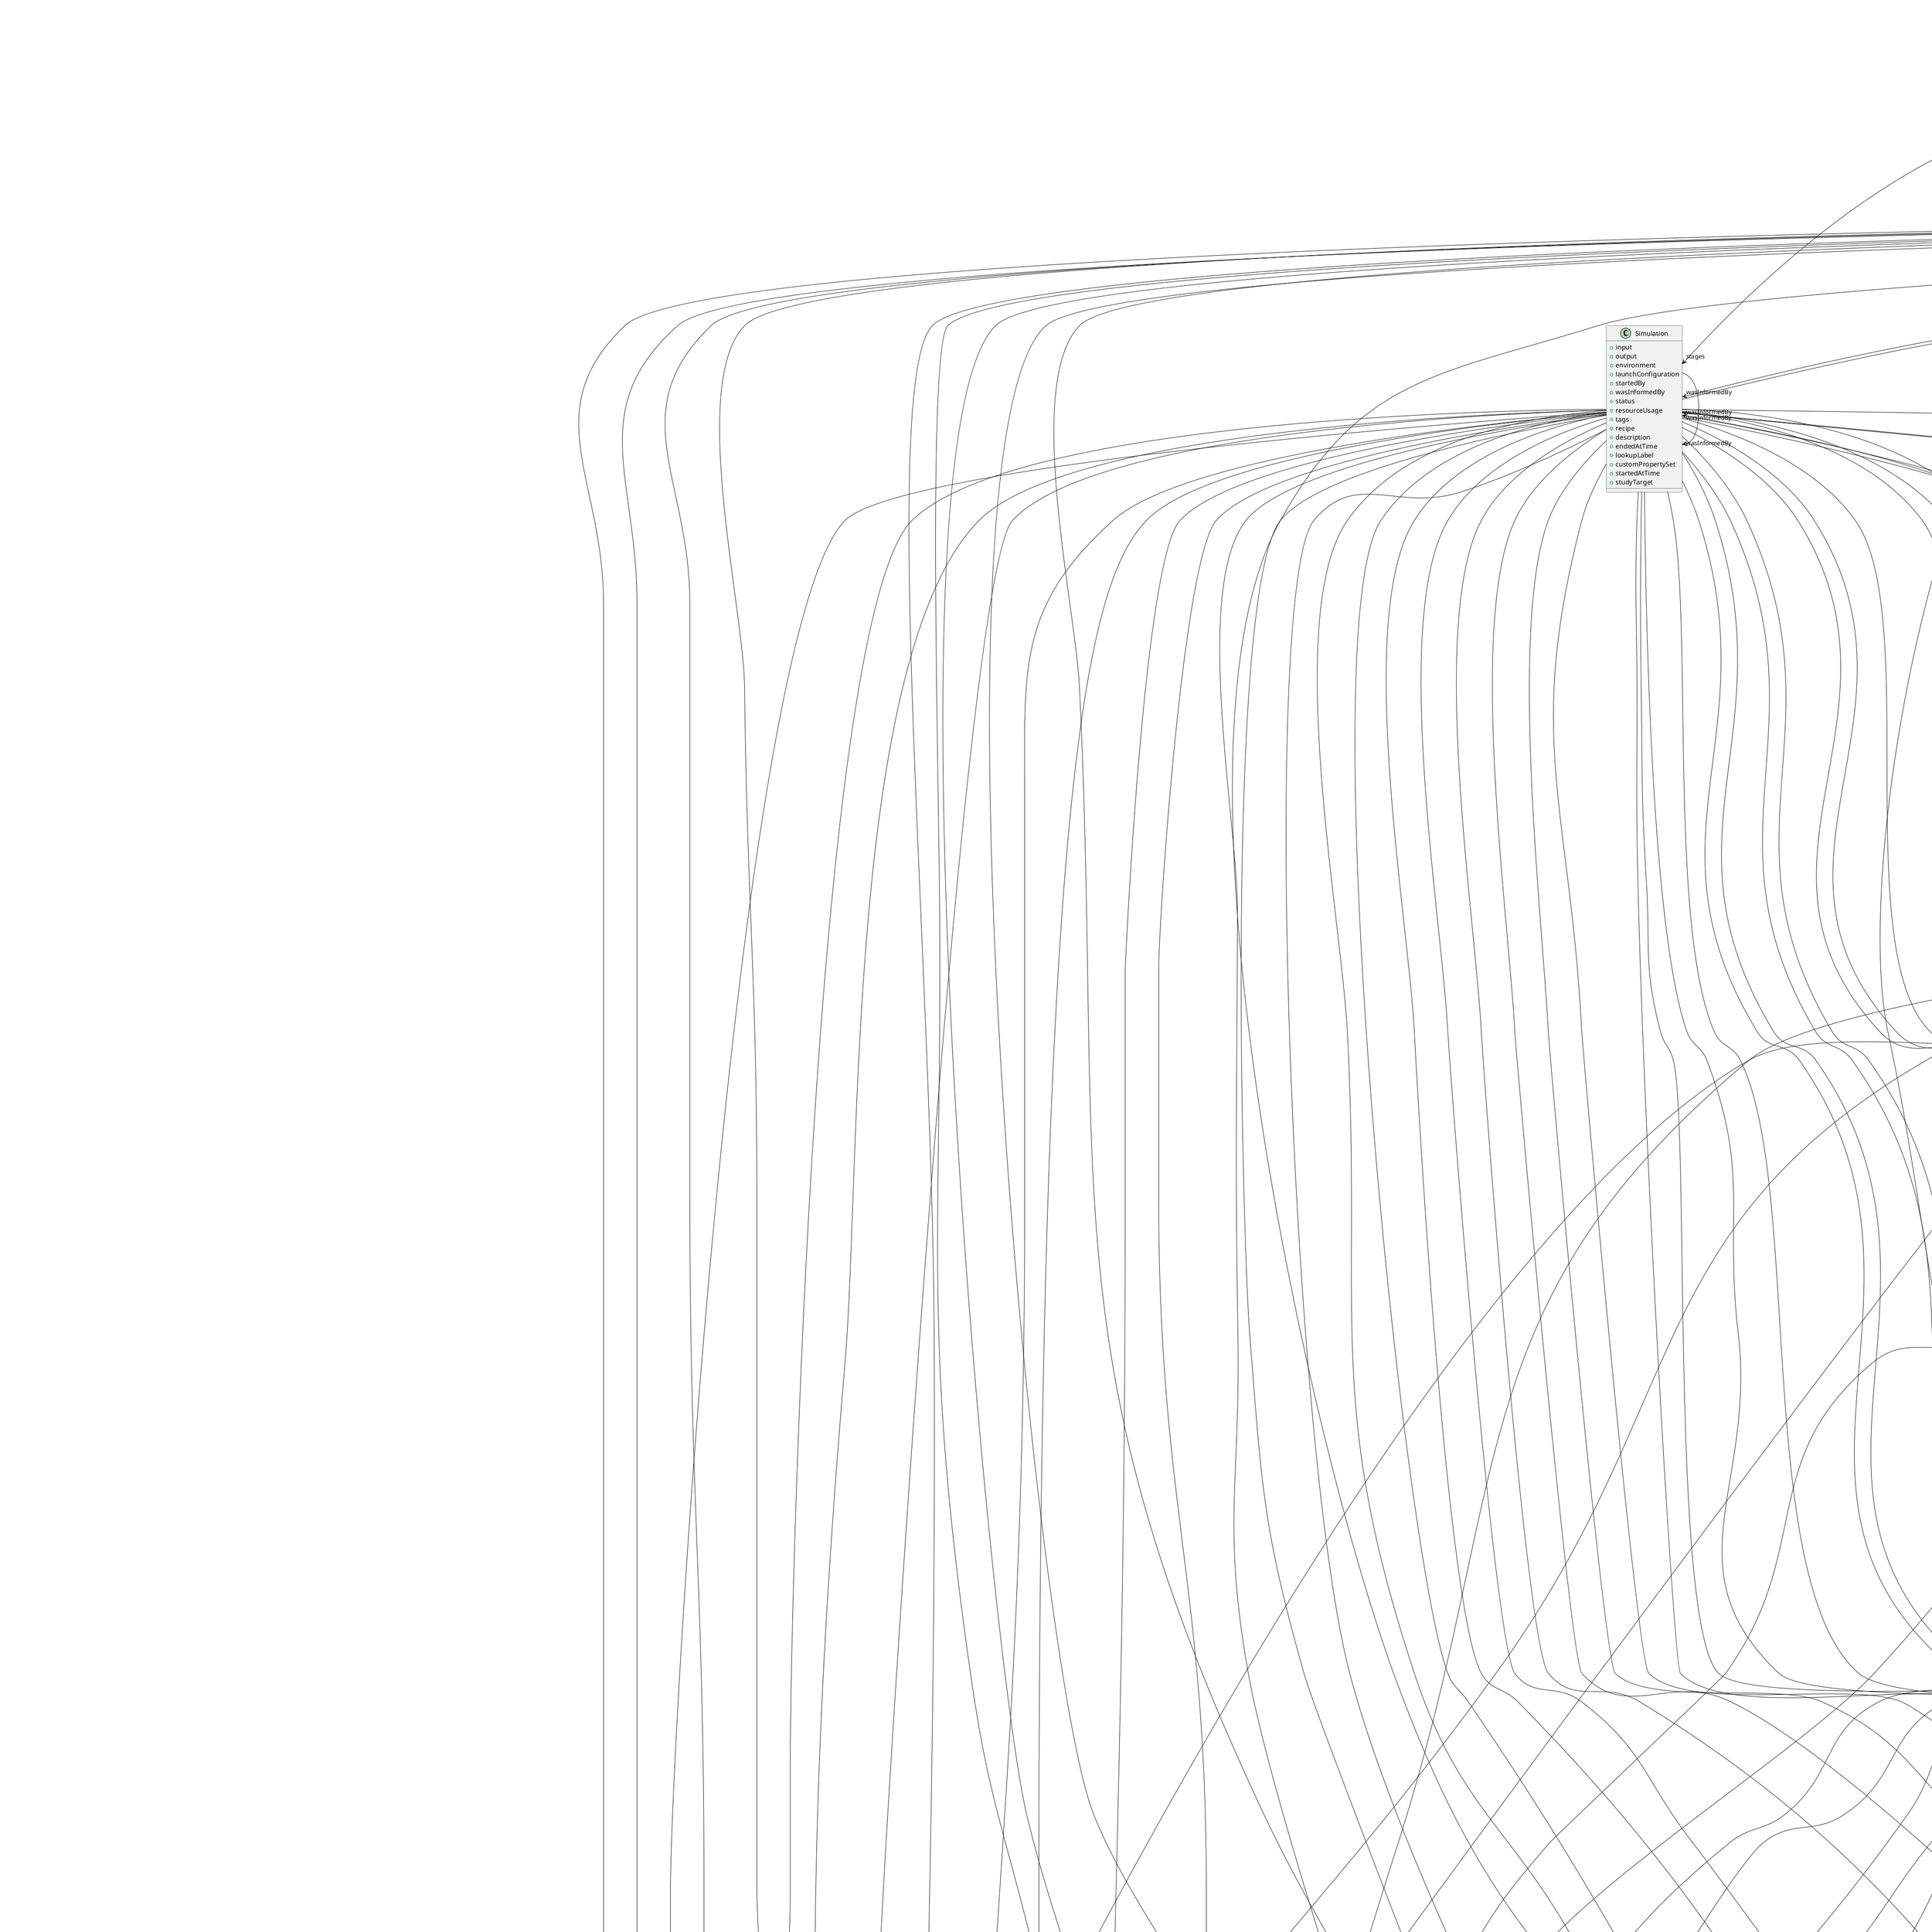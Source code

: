 @startuml

class Funding {
+acknowledgement
+awardNumber
+awardTitle
+funder

}
Funding -d-> "funder" Person
Funding -d-> "funder" Organization


class HANDLE {
+identifier

}


class Comment {
+commenter
+content
+subject
+timestamp

}
Comment -d-> "commenter" Person
Comment -d-> "subject" BrainAtlas
Comment -d-> "subject" BrainAtlasVersion
Comment -d-> "subject" MetaDataModel
Comment -d-> "subject" Model
Comment -d-> "subject" Dataset
Comment -d-> "subject" ModelVersion
Comment -d-> "subject" MetaDataModelVersion
Comment -d-> "subject" Software
Comment -d-> "subject" DatasetVersion
Comment -d-> "subject" SoftwareVersion
Comment -d-> "subject" WorkflowRecipe
Comment -d-> "subject" WorkflowRecipeVersion


class QuantitativeValueRange {
+maxValue
+maxValueUnit
+minValue
+minValueUnit

}
QuantitativeValueRange -d-> "maxValueUnit" UnitOfMeasurement
QuantitativeValueRange -d-> "minValueUnit" UnitOfMeasurement


class QuantitativeValueArray {
+values
+uncertainties
+typeOfUncertainty
+unit

}
QuantitativeValueArray -d-> "typeOfUncertainty" TypeOfUncertainty
QuantitativeValueArray -d-> "unit" UnitOfMeasurement


class StockNumber {
+identifier
+vendor

}
StockNumber -d-> "vendor" Organization


class RORID {
+identifier

}


class SWHID {
+identifier

}


class RRID {
+identifier

}


class ORCID {
+identifier

}


class DOI {
+identifier

}


class ISBN {
+identifier

}


class GRIDID {
+identifier

}


class QuantitativeValue {
+value
+uncertainty
+typeOfUncertainty
+unit

}
QuantitativeValue -d-> "typeOfUncertainty" TypeOfUncertainty
QuantitativeValue -d-> "unit" UnitOfMeasurement


class URL {
+URL

}


class License {
+fullName
+legalCode
+shortName
+webpage

}


class FileArchive {
+format
+IRI
+sourceData

}
FileArchive -d-> "format" ContentType
FileArchive -d-> "sourceData" File


class Copyright {
+holder
+year

}
Copyright -d-> "holder" Person
Copyright -d-> "holder" Organization


class ContentTypePattern {
+contentType
+lookupLabel
+regex

}
ContentTypePattern -d-> "contentType" ContentType


class FileBundle {
+contentDescription
+descendedFrom
+format
+groupingType
+hash
+isPartOf
+name
+storageSize

}
FileBundle -d-> "descendedFrom" FileBundle
FileBundle -d-> "descendedFrom" File
FileBundle -d-> "descendedFrom" TissueSample
FileBundle -d-> "descendedFrom" BehavioralProtocol
FileBundle -d-> "descendedFrom" TissueSampleCollectionState
FileBundle -d-> "descendedFrom" SubjectState
FileBundle -d-> "descendedFrom" TissueSampleCollection
FileBundle -d-> "descendedFrom" SubjectGroupState
FileBundle -d-> "descendedFrom" Subject
FileBundle -d-> "descendedFrom" TissueSampleState
FileBundle -d-> "descendedFrom" SubjectGroup
FileBundle -d-> "descendedFrom" LocalFile
FileBundle -d-> "descendedFrom" Technique
FileBundle -d-> "format" ContentType
FileBundle -d-> "groupingType" FileBundleGrouping
FileBundle -d-> "hash" Hash
FileBundle -d-> "isPartOf" FileBundle
FileBundle -d-> "isPartOf" FileRepository
FileBundle -d-> "storageSize" QuantitativeValue


class ContentType {
+displayLabel
+fileExtension
+dataType
+description
+relatedMediaType
+name
+specification
+synonym

}
ContentType -d-> "dataType" DataType


class File {
+contentDescription
+fileRepository
+dataType
+format
+hash
+IRI
+isPartOf
+name
+specialUsageRole
+storageSize

}
File -d-> "fileRepository" FileRepository
File -d-> "dataType" DataType
File -d-> "format" ContentType
File -d-> "hash" Hash
File -d-> "isPartOf" FileBundle
File -d-> "specialUsageRole" FileUsageRole
File -d-> "storageSize" QuantitativeValue


class FileRepository {
+contentTypePattern
+format
+hash
+hostedBy
+IRI
+name
+repositoryType
+storageSize
+structurePattern

}
FileRepository -d-> "contentTypePattern" ContentTypePattern
FileRepository -d-> "format" ContentType
FileRepository -d-> "hash" Hash
FileRepository -d-> "hostedBy" Organization
FileRepository -d-> "repositoryType" FileRepositoryType
FileRepository -d-> "storageSize" QuantitativeValue
FileRepository -d-> "structurePattern" FileRepositoryStructure


class FilePathPattern {
+groupingType
+regex

}
FilePathPattern -d-> "groupingType" FileBundleGrouping


class ServiceLink {
+dataLocation
+name
+openDataIn
+previewImage
+service

}
ServiceLink -d-> "dataLocation" File
ServiceLink -d-> "dataLocation" FileArchive
ServiceLink -d-> "dataLocation" FileBundle
ServiceLink -d-> "dataLocation" ParcellationEntityVersion
ServiceLink -d-> "openDataIn" URL
ServiceLink -d-> "previewImage" File
ServiceLink -d-> "service" Service


class FileRepositoryStructure {
+filePathPattern
+lookupLabel

}
FileRepositoryStructure -d-> "filePathPattern" FilePathPattern


class Hash {
+algorithm
+digest

}


class ExperimentalActivity {
+isPartOf
+preparationDesign
+protocol
+description
+endedAtTime
+input
+lookupLabel
+output
+customPropertySet
+startedAtTime
+studyTarget

}
ExperimentalActivity -d-> "isPartOf" DatasetVersion
ExperimentalActivity -d-> "preparationDesign" PreparationType
ExperimentalActivity -d-> "protocol" Protocol
ExperimentalActivity -d-> "input" FileBundle
ExperimentalActivity -d-> "input" File
ExperimentalActivity -d-> "output" FileBundle
ExperimentalActivity -d-> "output" File
ExperimentalActivity -d-> "customPropertySet" CustomPropertySet
ExperimentalActivity -d-> "studyTarget" ParcellationEntity
ExperimentalActivity -d-> "studyTarget" ParcellationEntityVersion
ExperimentalActivity -d-> "studyTarget" CustomAnatomicalEntity
ExperimentalActivity -d-> "studyTarget" Disease
ExperimentalActivity -d-> "studyTarget" BiologicalOrder
ExperimentalActivity -d-> "studyTarget" Handedness
ExperimentalActivity -d-> "studyTarget" SubcellularEntity
ExperimentalActivity -d-> "studyTarget" CellType
ExperimentalActivity -d-> "studyTarget" BiologicalSex
ExperimentalActivity -d-> "studyTarget" DiseaseModel
ExperimentalActivity -d-> "studyTarget" CellCultureType
ExperimentalActivity -d-> "studyTarget" MolecularEntity
ExperimentalActivity -d-> "studyTarget" UBERONParcellation
ExperimentalActivity -d-> "studyTarget" TermSuggestion
ExperimentalActivity -d-> "studyTarget" Species
ExperimentalActivity -d-> "studyTarget" GeneticStrainType
ExperimentalActivity -d-> "studyTarget" Organ
ExperimentalActivity -d-> "studyTarget" BreedingType


class TissueSample {
+isPartOf
+laterality
+origin
+studiedState
+anatomicalLocation
+type
+biologicalSex
+internalIdentifier
+lookupLabel
+species

}
TissueSample -d-> "isPartOf" TissueSampleCollection
TissueSample -d-> "laterality" Laterality
TissueSample -d-> "origin" CellType
TissueSample -d-> "origin" Organ
TissueSample -d-> "studiedState" TissueSampleState
TissueSample -d-> "anatomicalLocation" UBERONParcellation
TissueSample -d-> "anatomicalLocation" CustomAnatomicalEntity
TissueSample -d-> "anatomicalLocation" ParcellationEntity
TissueSample -d-> "anatomicalLocation" ParcellationEntityVersion
TissueSample -d-> "type" TissueSampleType
TissueSample -d-> "biologicalSex" BiologicalSex
TissueSample -d-> "species" Species
TissueSample -d-> "species" Strain


class BehavioralProtocol {
+describedIn
+description
+name
+internalIdentifier
+stimulation

}
BehavioralProtocol -d-> "describedIn" DOI
BehavioralProtocol -d-> "describedIn" File
BehavioralProtocol -d-> "describedIn" URL
BehavioralProtocol -d-> "stimulation" Stimulation


class Strain {
+backgroundStrain
+breedingType
+description
+diseaseModel
+geneticStrainType
+identifier
+laboratoryCode
+name
+ontologyIdentifier
+phenotype
+RRID
+species
+stockNumber
+synonym

}
Strain -d-> "backgroundStrain" Strain
Strain -d-> "breedingType" BreedingType
Strain -d-> "diseaseModel" Disease
Strain -d-> "diseaseModel" DiseaseModel
Strain -d-> "geneticStrainType" GeneticStrainType
Strain -d-> "RRID" RRID
Strain -d-> "species" Species
Strain -d-> "stockNumber" StockNumber


class ProtocolExecution {
+behavioralProtocol
+input
+isPartOf
+output
+preparationDesign
+protocol
+description
+endedAtTime
+lookupLabel
+customPropertySet
+startedAtTime
+studyTarget

}
ProtocolExecution -d-> "behavioralProtocol" BehavioralProtocol
ProtocolExecution -d-> "input" File
ProtocolExecution -d-> "input" FileBundle
ProtocolExecution -d-> "input" SubjectGroupState
ProtocolExecution -d-> "input" SubjectState
ProtocolExecution -d-> "input" TissueSampleCollectionState
ProtocolExecution -d-> "input" TissueSampleState
ProtocolExecution -d-> "isPartOf" DatasetVersion
ProtocolExecution -d-> "output" File
ProtocolExecution -d-> "output" FileBundle
ProtocolExecution -d-> "output" SubjectGroupState
ProtocolExecution -d-> "output" SubjectState
ProtocolExecution -d-> "output" TissueSampleCollectionState
ProtocolExecution -d-> "output" TissueSampleState
ProtocolExecution -d-> "preparationDesign" PreparationType
ProtocolExecution -d-> "protocol" Protocol
ProtocolExecution -d-> "customPropertySet" CustomPropertySet
ProtocolExecution -d-> "studyTarget" ParcellationEntity
ProtocolExecution -d-> "studyTarget" ParcellationEntityVersion
ProtocolExecution -d-> "studyTarget" CustomAnatomicalEntity
ProtocolExecution -d-> "studyTarget" Disease
ProtocolExecution -d-> "studyTarget" BiologicalOrder
ProtocolExecution -d-> "studyTarget" Handedness
ProtocolExecution -d-> "studyTarget" SubcellularEntity
ProtocolExecution -d-> "studyTarget" CellType
ProtocolExecution -d-> "studyTarget" BiologicalSex
ProtocolExecution -d-> "studyTarget" DiseaseModel
ProtocolExecution -d-> "studyTarget" CellCultureType
ProtocolExecution -d-> "studyTarget" MolecularEntity
ProtocolExecution -d-> "studyTarget" UBERONParcellation
ProtocolExecution -d-> "studyTarget" TermSuggestion
ProtocolExecution -d-> "studyTarget" Species
ProtocolExecution -d-> "studyTarget" GeneticStrainType
ProtocolExecution -d-> "studyTarget" Organ
ProtocolExecution -d-> "studyTarget" BreedingType


class TissueSampleCollectionState {
+descendedFrom
+attribute
+additionalRemarks
+age
+lookupLabel
+pathology
+relativeTimeIndication
+weight

}
TissueSampleCollectionState -d-> "descendedFrom" SubjectGroupState
TissueSampleCollectionState -d-> "descendedFrom" SubjectState
TissueSampleCollectionState -d-> "descendedFrom" TissueSampleCollectionState
TissueSampleCollectionState -d-> "descendedFrom" TissueSampleState
TissueSampleCollectionState -d-> "attribute" TissueSampleAttribute
TissueSampleCollectionState -d-> "age" QuantitativeValue
TissueSampleCollectionState -d-> "age" QuantitativeValueRange
TissueSampleCollectionState -d-> "pathology" Disease
TissueSampleCollectionState -d-> "pathology" DiseaseModel
TissueSampleCollectionState -d-> "relativeTimeIndication" QuantitativeValue
TissueSampleCollectionState -d-> "relativeTimeIndication" QuantitativeValueRange
TissueSampleCollectionState -d-> "weight" QuantitativeValue
TissueSampleCollectionState -d-> "weight" QuantitativeValueRange


class SubjectState {
+ageCategory
+descendedFrom
+handedness
+attribute
+additionalRemarks
+age
+lookupLabel
+pathology
+relativeTimeIndication
+weight

}
SubjectState -d-> "ageCategory" AgeCategory
SubjectState -d-> "descendedFrom" SubjectState
SubjectState -d-> "handedness" Handedness
SubjectState -d-> "attribute" SubjectAttribute
SubjectState -d-> "age" QuantitativeValue
SubjectState -d-> "age" QuantitativeValueRange
SubjectState -d-> "pathology" Disease
SubjectState -d-> "pathology" DiseaseModel
SubjectState -d-> "relativeTimeIndication" QuantitativeValue
SubjectState -d-> "relativeTimeIndication" QuantitativeValueRange
SubjectState -d-> "weight" QuantitativeValue
SubjectState -d-> "weight" QuantitativeValueRange


class Protocol {
+description
+name
+stimulation
+technique

}
Protocol -d-> "stimulation" Stimulation
Protocol -d-> "technique" Technique


class TissueSampleCollection {
+anatomicalLocation
+laterality
+origin
+studiedState
+type
+additionalRemarks
+biologicalSex
+internalIdentifier
+lookupLabel
+quantity
+species

}
TissueSampleCollection -d-> "anatomicalLocation" UBERONParcellation
TissueSampleCollection -d-> "anatomicalLocation" CustomAnatomicalEntity
TissueSampleCollection -d-> "anatomicalLocation" ParcellationEntity
TissueSampleCollection -d-> "anatomicalLocation" ParcellationEntityVersion
TissueSampleCollection -d-> "laterality" Laterality
TissueSampleCollection -d-> "origin" CellType
TissueSampleCollection -d-> "origin" Organ
TissueSampleCollection -d-> "studiedState" TissueSampleCollectionState
TissueSampleCollection -d-> "type" TissueSampleType
TissueSampleCollection -d-> "biologicalSex" BiologicalSex
TissueSampleCollection -d-> "species" Species
TissueSampleCollection -d-> "species" Strain


class PropertyValueList {
+lookupLabel
+propertyValuePair

}
PropertyValueList -d-> "propertyValuePair" NumericalProperty
PropertyValueList -d-> "propertyValuePair" StringProperty


class SubjectGroupState {
+ageCategory
+descendedFrom
+handedness
+attribute
+additionalRemarks
+age
+lookupLabel
+pathology
+relativeTimeIndication
+weight

}
SubjectGroupState -d-> "ageCategory" AgeCategory
SubjectGroupState -d-> "descendedFrom" SubjectGroupState
SubjectGroupState -d-> "handedness" Handedness
SubjectGroupState -d-> "attribute" SubjectAttribute
SubjectGroupState -d-> "age" QuantitativeValue
SubjectGroupState -d-> "age" QuantitativeValueRange
SubjectGroupState -d-> "pathology" Disease
SubjectGroupState -d-> "pathology" DiseaseModel
SubjectGroupState -d-> "relativeTimeIndication" QuantitativeValue
SubjectGroupState -d-> "relativeTimeIndication" QuantitativeValueRange
SubjectGroupState -d-> "weight" QuantitativeValue
SubjectGroupState -d-> "weight" QuantitativeValueRange


class Subject {
+isPartOf
+studiedState
+biologicalSex
+internalIdentifier
+lookupLabel
+species

}
Subject -d-> "isPartOf" SubjectGroup
Subject -d-> "studiedState" SubjectState
Subject -d-> "biologicalSex" BiologicalSex
Subject -d-> "species" Species
Subject -d-> "species" Strain


class Stimulation {
+description
+lookupLabel
+stimulationApproach
+stimulusType
+parameterSet
+dataLocation

}
Stimulation -d-> "stimulationApproach" StimulationApproach
Stimulation -d-> "stimulusType" StimulusType
Stimulation -d-> "parameterSet" ParameterSet
Stimulation -d-> "dataLocation" File
Stimulation -d-> "dataLocation" FileBundle


class TissueSampleState {
+descendedFrom
+attribute
+additionalRemarks
+age
+lookupLabel
+pathology
+relativeTimeIndication
+weight

}
TissueSampleState -d-> "descendedFrom" SubjectGroupState
TissueSampleState -d-> "descendedFrom" SubjectState
TissueSampleState -d-> "descendedFrom" TissueSampleCollectionState
TissueSampleState -d-> "descendedFrom" TissueSampleState
TissueSampleState -d-> "attribute" TissueSampleAttribute
TissueSampleState -d-> "age" QuantitativeValue
TissueSampleState -d-> "age" QuantitativeValueRange
TissueSampleState -d-> "pathology" Disease
TissueSampleState -d-> "pathology" DiseaseModel
TissueSampleState -d-> "relativeTimeIndication" QuantitativeValue
TissueSampleState -d-> "relativeTimeIndication" QuantitativeValueRange
TissueSampleState -d-> "weight" QuantitativeValue
TissueSampleState -d-> "weight" QuantitativeValueRange


class StringProperty {
+name
+value

}


class NumericalProperty {
+name
+value

}
NumericalProperty -d-> "value" QuantitativeValue
NumericalProperty -d-> "value" QuantitativeValueRange


class CustomPropertySet {
+context
+relevantFor
+definedIn

}
CustomPropertySet -d-> "relevantFor" Technique
CustomPropertySet -d-> "definedIn" File
CustomPropertySet -d-> "definedIn" Configuration
CustomPropertySet -d-> "definedIn" PropertyValueList


class Configuration {
+lookupLabel
+configuration
+definitionFormat

}
Configuration -d-> "definitionFormat" ContentType


class SubjectGroup {
+studiedState
+additionalRemarks
+biologicalSex
+internalIdentifier
+lookupLabel
+quantity
+species

}
SubjectGroup -d-> "studiedState" SubjectGroupState
SubjectGroup -d-> "biologicalSex" BiologicalSex
SubjectGroup -d-> "species" Species
SubjectGroup -d-> "species" Strain


class MetaDataModel {
+developer
+digitalIdentifier
+hasVersion
+custodian
+description
+fullName
+homepage
+howToCite
+shortName

}
MetaDataModel -d-> "developer" Person
MetaDataModel -d-> "developer" Organization
MetaDataModel -d-> "digitalIdentifier" DOI
MetaDataModel -d-> "digitalIdentifier" SWHID
MetaDataModel -d-> "hasVersion" MetaDataModelVersion
MetaDataModel -d-> "custodian" Person
MetaDataModel -d-> "custodian" Organization
MetaDataModel -d-> "homepage" URL


class Model {
+abstractionLevel
+developer
+digitalIdentifier
+hasVersion
+scope
+studyTarget
+custodian
+description
+fullName
+homepage
+howToCite
+shortName

}
Model -d-> "abstractionLevel" ModelAbstractionLevel
Model -d-> "developer" Person
Model -d-> "developer" Organization
Model -d-> "digitalIdentifier" DOI
Model -d-> "digitalIdentifier" SWHID
Model -d-> "hasVersion" ModelVersion
Model -d-> "scope" ModelScope
Model -d-> "studyTarget" ParcellationEntity
Model -d-> "studyTarget" ParcellationEntityVersion
Model -d-> "studyTarget" CustomAnatomicalEntity
Model -d-> "studyTarget" Disease
Model -d-> "studyTarget" BiologicalOrder
Model -d-> "studyTarget" Handedness
Model -d-> "studyTarget" SubcellularEntity
Model -d-> "studyTarget" CellType
Model -d-> "studyTarget" BiologicalSex
Model -d-> "studyTarget" DiseaseModel
Model -d-> "studyTarget" CellCultureType
Model -d-> "studyTarget" MolecularEntity
Model -d-> "studyTarget" UBERONParcellation
Model -d-> "studyTarget" TermSuggestion
Model -d-> "studyTarget" Species
Model -d-> "studyTarget" GeneticStrainType
Model -d-> "studyTarget" Organ
Model -d-> "studyTarget" BreedingType
Model -d-> "custodian" Person
Model -d-> "custodian" Organization
Model -d-> "homepage" URL


class Dataset {
+author
+digitalIdentifier
+hasVersion
+custodian
+description
+fullName
+homepage
+howToCite
+shortName

}
Dataset -d-> "author" Person
Dataset -d-> "author" Organization
Dataset -d-> "digitalIdentifier" DOI
Dataset -d-> "hasVersion" DatasetVersion
Dataset -d-> "custodian" Person
Dataset -d-> "custodian" Organization
Dataset -d-> "homepage" URL


class ModelVersion {
+developer
+digitalIdentifier
+format
+inputData
+isAlternativeVersionOf
+isNewVersionOf
+license
+outputData
+accessibility
+copyright
+custodian
+description
+fullDocumentation
+fullName
+funding
+homepage
+howToCite
+keyword
+otherContribution
+relatedPublication
+releaseDate
+repository
+shortName
+supportChannel
+versionIdentifier
+versionInnovation

}
ModelVersion -d-> "developer" Person
ModelVersion -d-> "developer" Organization
ModelVersion -d-> "digitalIdentifier" DOI
ModelVersion -d-> "digitalIdentifier" SWHID
ModelVersion -d-> "format" ContentType
ModelVersion -d-> "inputData" DOI
ModelVersion -d-> "inputData" File
ModelVersion -d-> "inputData" FileBundle
ModelVersion -d-> "inputData" URL
ModelVersion -d-> "isAlternativeVersionOf" ModelVersion
ModelVersion -d-> "isNewVersionOf" ModelVersion
ModelVersion -d-> "license" License
ModelVersion -d-> "outputData" DOI
ModelVersion -d-> "outputData" File
ModelVersion -d-> "outputData" FileBundle
ModelVersion -d-> "outputData" URL
ModelVersion -d-> "accessibility" ProductAccessibility
ModelVersion -d-> "copyright" Copyright
ModelVersion -d-> "custodian" Person
ModelVersion -d-> "custodian" Organization
ModelVersion -d-> "fullDocumentation" DOI
ModelVersion -d-> "fullDocumentation" File
ModelVersion -d-> "fullDocumentation" URL
ModelVersion -d-> "funding" Funding
ModelVersion -d-> "homepage" URL
ModelVersion -d-> "keyword" Disease
ModelVersion -d-> "keyword" AnatomicalPlane
ModelVersion -d-> "keyword" AgeCategory
ModelVersion -d-> "keyword" ProgrammingLanguage
ModelVersion -d-> "keyword" AnatomicalAxesOrientation
ModelVersion -d-> "keyword" EthicsAssessment
ModelVersion -d-> "keyword" FileRepositoryType
ModelVersion -d-> "keyword" BiologicalOrder
ModelVersion -d-> "keyword" TypeOfUncertainty
ModelVersion -d-> "keyword" SemanticDataType
ModelVersion -d-> "keyword" Handedness
ModelVersion -d-> "keyword" Technique
ModelVersion -d-> "keyword" SubcellularEntity
ModelVersion -d-> "keyword" CellType
ModelVersion -d-> "keyword" MetaDataModelType
ModelVersion -d-> "keyword" CriteriaQualityType
ModelVersion -d-> "keyword" ModelScope
ModelVersion -d-> "keyword" BiologicalSex
ModelVersion -d-> "keyword" QualitativeOverlap
ModelVersion -d-> "keyword" Laterality
ModelVersion -d-> "keyword" DiseaseModel
ModelVersion -d-> "keyword" SoftwareFeature
ModelVersion -d-> "keyword" DeviceType
ModelVersion -d-> "keyword" SubjectAttribute
ModelVersion -d-> "keyword" CellCultureType
ModelVersion -d-> "keyword" MolecularEntity
ModelVersion -d-> "keyword" CranialWindowType
ModelVersion -d-> "keyword" ProductAccessibility
ModelVersion -d-> "keyword" PreparationType
ModelVersion -d-> "keyword" ActionStatusType
ModelVersion -d-> "keyword" AtlasType
ModelVersion -d-> "keyword" Service
ModelVersion -d-> "keyword" UBERONParcellation
ModelVersion -d-> "keyword" TermSuggestion
ModelVersion -d-> "keyword" OperatingDevice
ModelVersion -d-> "keyword" ContributionType
ModelVersion -d-> "keyword" FileBundleGrouping
ModelVersion -d-> "keyword" TissueSampleType
ModelVersion -d-> "keyword" StimulationApproach
ModelVersion -d-> "keyword" TissueSampleAttribute
ModelVersion -d-> "keyword" AnnotationType
ModelVersion -d-> "keyword" Species
ModelVersion -d-> "keyword" SoftwareApplicationCategory
ModelVersion -d-> "keyword" DataType
ModelVersion -d-> "keyword" ExperimentalApproach
ModelVersion -d-> "keyword" GeneticStrainType
ModelVersion -d-> "keyword" ModelAbstractionLevel
ModelVersion -d-> "keyword" Organ
ModelVersion -d-> "keyword" Terminology
ModelVersion -d-> "keyword" StimulusType
ModelVersion -d-> "keyword" BreedingType
ModelVersion -d-> "keyword" OperatingSystem
ModelVersion -d-> "keyword" UnitOfMeasurement
ModelVersion -d-> "keyword" MeasuredQuantity
ModelVersion -d-> "keyword" FileUsageRole
ModelVersion -d-> "keyword" PatchClampVariation
ModelVersion -d-> "keyword" Language
ModelVersion -d-> "otherContribution" Contribution
ModelVersion -d-> "relatedPublication" DOI
ModelVersion -d-> "relatedPublication" ISBN
ModelVersion -d-> "relatedPublication" HANDLE
ModelVersion -d-> "repository" FileRepository


class MetaDataModelVersion {
+developer
+digitalIdentifier
+isAlternativeVersionOf
+isNewVersionOf
+license
+serializationFormat
+specificationFormat
+type
+accessibility
+copyright
+custodian
+description
+fullDocumentation
+fullName
+funding
+homepage
+howToCite
+keyword
+otherContribution
+relatedPublication
+releaseDate
+repository
+shortName
+supportChannel
+versionIdentifier
+versionInnovation

}
MetaDataModelVersion -d-> "developer" Person
MetaDataModelVersion -d-> "developer" Organization
MetaDataModelVersion -d-> "digitalIdentifier" DOI
MetaDataModelVersion -d-> "digitalIdentifier" SWHID
MetaDataModelVersion -d-> "isAlternativeVersionOf" MetaDataModelVersion
MetaDataModelVersion -d-> "isNewVersionOf" MetaDataModelVersion
MetaDataModelVersion -d-> "license" License
MetaDataModelVersion -d-> "serializationFormat" ContentType
MetaDataModelVersion -d-> "specificationFormat" ContentType
MetaDataModelVersion -d-> "type" MetaDataModelType
MetaDataModelVersion -d-> "accessibility" ProductAccessibility
MetaDataModelVersion -d-> "copyright" Copyright
MetaDataModelVersion -d-> "custodian" Person
MetaDataModelVersion -d-> "custodian" Organization
MetaDataModelVersion -d-> "fullDocumentation" DOI
MetaDataModelVersion -d-> "fullDocumentation" File
MetaDataModelVersion -d-> "fullDocumentation" URL
MetaDataModelVersion -d-> "funding" Funding
MetaDataModelVersion -d-> "homepage" URL
MetaDataModelVersion -d-> "keyword" Disease
MetaDataModelVersion -d-> "keyword" AnatomicalPlane
MetaDataModelVersion -d-> "keyword" AgeCategory
MetaDataModelVersion -d-> "keyword" ProgrammingLanguage
MetaDataModelVersion -d-> "keyword" AnatomicalAxesOrientation
MetaDataModelVersion -d-> "keyword" EthicsAssessment
MetaDataModelVersion -d-> "keyword" FileRepositoryType
MetaDataModelVersion -d-> "keyword" BiologicalOrder
MetaDataModelVersion -d-> "keyword" TypeOfUncertainty
MetaDataModelVersion -d-> "keyword" SemanticDataType
MetaDataModelVersion -d-> "keyword" Handedness
MetaDataModelVersion -d-> "keyword" Technique
MetaDataModelVersion -d-> "keyword" SubcellularEntity
MetaDataModelVersion -d-> "keyword" CellType
MetaDataModelVersion -d-> "keyword" MetaDataModelType
MetaDataModelVersion -d-> "keyword" CriteriaQualityType
MetaDataModelVersion -d-> "keyword" ModelScope
MetaDataModelVersion -d-> "keyword" BiologicalSex
MetaDataModelVersion -d-> "keyword" QualitativeOverlap
MetaDataModelVersion -d-> "keyword" Laterality
MetaDataModelVersion -d-> "keyword" DiseaseModel
MetaDataModelVersion -d-> "keyword" SoftwareFeature
MetaDataModelVersion -d-> "keyword" DeviceType
MetaDataModelVersion -d-> "keyword" SubjectAttribute
MetaDataModelVersion -d-> "keyword" CellCultureType
MetaDataModelVersion -d-> "keyword" MolecularEntity
MetaDataModelVersion -d-> "keyword" CranialWindowType
MetaDataModelVersion -d-> "keyword" ProductAccessibility
MetaDataModelVersion -d-> "keyword" PreparationType
MetaDataModelVersion -d-> "keyword" ActionStatusType
MetaDataModelVersion -d-> "keyword" AtlasType
MetaDataModelVersion -d-> "keyword" Service
MetaDataModelVersion -d-> "keyword" UBERONParcellation
MetaDataModelVersion -d-> "keyword" TermSuggestion
MetaDataModelVersion -d-> "keyword" OperatingDevice
MetaDataModelVersion -d-> "keyword" ContributionType
MetaDataModelVersion -d-> "keyword" FileBundleGrouping
MetaDataModelVersion -d-> "keyword" TissueSampleType
MetaDataModelVersion -d-> "keyword" StimulationApproach
MetaDataModelVersion -d-> "keyword" TissueSampleAttribute
MetaDataModelVersion -d-> "keyword" AnnotationType
MetaDataModelVersion -d-> "keyword" Species
MetaDataModelVersion -d-> "keyword" SoftwareApplicationCategory
MetaDataModelVersion -d-> "keyword" DataType
MetaDataModelVersion -d-> "keyword" ExperimentalApproach
MetaDataModelVersion -d-> "keyword" GeneticStrainType
MetaDataModelVersion -d-> "keyword" ModelAbstractionLevel
MetaDataModelVersion -d-> "keyword" Organ
MetaDataModelVersion -d-> "keyword" Terminology
MetaDataModelVersion -d-> "keyword" StimulusType
MetaDataModelVersion -d-> "keyword" BreedingType
MetaDataModelVersion -d-> "keyword" OperatingSystem
MetaDataModelVersion -d-> "keyword" UnitOfMeasurement
MetaDataModelVersion -d-> "keyword" MeasuredQuantity
MetaDataModelVersion -d-> "keyword" FileUsageRole
MetaDataModelVersion -d-> "keyword" PatchClampVariation
MetaDataModelVersion -d-> "keyword" Language
MetaDataModelVersion -d-> "otherContribution" Contribution
MetaDataModelVersion -d-> "relatedPublication" DOI
MetaDataModelVersion -d-> "relatedPublication" ISBN
MetaDataModelVersion -d-> "relatedPublication" HANDLE
MetaDataModelVersion -d-> "repository" FileRepository


class Software {
+developer
+digitalIdentifier
+hasVersion
+custodian
+description
+fullName
+homepage
+howToCite
+shortName

}
Software -d-> "developer" Person
Software -d-> "developer" Organization
Software -d-> "digitalIdentifier" DOI
Software -d-> "digitalIdentifier" SWHID
Software -d-> "hasVersion" SoftwareVersion
Software -d-> "custodian" Person
Software -d-> "custodian" Organization
Software -d-> "homepage" URL


class DatasetVersion {
+author
+behavioralProtocol
+digitalIdentifier
+ethicsAssessment
+experimentalApproach
+inputData
+isAlternativeVersionOf
+isNewVersionOf
+license
+preparationDesign
+studiedSpecimen
+technique
+dataType
+studyTarget
+accessibility
+copyright
+custodian
+description
+fullDocumentation
+fullName
+funding
+homepage
+howToCite
+keyword
+otherContribution
+relatedPublication
+releaseDate
+repository
+shortName
+supportChannel
+versionIdentifier
+versionInnovation

}
DatasetVersion -d-> "author" Person
DatasetVersion -d-> "author" Organization
DatasetVersion -d-> "behavioralProtocol" BehavioralProtocol
DatasetVersion -d-> "digitalIdentifier" DOI
DatasetVersion -d-> "ethicsAssessment" EthicsAssessment
DatasetVersion -d-> "experimentalApproach" ExperimentalApproach
DatasetVersion -d-> "inputData" DOI
DatasetVersion -d-> "inputData" File
DatasetVersion -d-> "inputData" FileBundle
DatasetVersion -d-> "inputData" URL
DatasetVersion -d-> "isAlternativeVersionOf" DatasetVersion
DatasetVersion -d-> "isNewVersionOf" DatasetVersion
DatasetVersion -d-> "license" License
DatasetVersion -d-> "preparationDesign" PreparationType
DatasetVersion -d-> "studiedSpecimen" Subject
DatasetVersion -d-> "studiedSpecimen" SubjectGroup
DatasetVersion -d-> "studiedSpecimen" TissueSample
DatasetVersion -d-> "studiedSpecimen" TissueSampleCollection
DatasetVersion -d-> "technique" Technique
DatasetVersion -d-> "dataType" SemanticDataType
DatasetVersion -d-> "studyTarget" ParcellationEntity
DatasetVersion -d-> "studyTarget" ParcellationEntityVersion
DatasetVersion -d-> "studyTarget" CustomAnatomicalEntity
DatasetVersion -d-> "studyTarget" Disease
DatasetVersion -d-> "studyTarget" BiologicalOrder
DatasetVersion -d-> "studyTarget" Handedness
DatasetVersion -d-> "studyTarget" SubcellularEntity
DatasetVersion -d-> "studyTarget" CellType
DatasetVersion -d-> "studyTarget" BiologicalSex
DatasetVersion -d-> "studyTarget" DiseaseModel
DatasetVersion -d-> "studyTarget" CellCultureType
DatasetVersion -d-> "studyTarget" MolecularEntity
DatasetVersion -d-> "studyTarget" UBERONParcellation
DatasetVersion -d-> "studyTarget" TermSuggestion
DatasetVersion -d-> "studyTarget" Species
DatasetVersion -d-> "studyTarget" GeneticStrainType
DatasetVersion -d-> "studyTarget" Organ
DatasetVersion -d-> "studyTarget" BreedingType
DatasetVersion -d-> "accessibility" ProductAccessibility
DatasetVersion -d-> "copyright" Copyright
DatasetVersion -d-> "custodian" Person
DatasetVersion -d-> "custodian" Organization
DatasetVersion -d-> "fullDocumentation" DOI
DatasetVersion -d-> "fullDocumentation" File
DatasetVersion -d-> "fullDocumentation" URL
DatasetVersion -d-> "funding" Funding
DatasetVersion -d-> "homepage" URL
DatasetVersion -d-> "keyword" Disease
DatasetVersion -d-> "keyword" AnatomicalPlane
DatasetVersion -d-> "keyword" AgeCategory
DatasetVersion -d-> "keyword" ProgrammingLanguage
DatasetVersion -d-> "keyword" AnatomicalAxesOrientation
DatasetVersion -d-> "keyword" EthicsAssessment
DatasetVersion -d-> "keyword" FileRepositoryType
DatasetVersion -d-> "keyword" BiologicalOrder
DatasetVersion -d-> "keyword" TypeOfUncertainty
DatasetVersion -d-> "keyword" SemanticDataType
DatasetVersion -d-> "keyword" Handedness
DatasetVersion -d-> "keyword" Technique
DatasetVersion -d-> "keyword" SubcellularEntity
DatasetVersion -d-> "keyword" CellType
DatasetVersion -d-> "keyword" MetaDataModelType
DatasetVersion -d-> "keyword" CriteriaQualityType
DatasetVersion -d-> "keyword" ModelScope
DatasetVersion -d-> "keyword" BiologicalSex
DatasetVersion -d-> "keyword" QualitativeOverlap
DatasetVersion -d-> "keyword" Laterality
DatasetVersion -d-> "keyword" DiseaseModel
DatasetVersion -d-> "keyword" SoftwareFeature
DatasetVersion -d-> "keyword" DeviceType
DatasetVersion -d-> "keyword" SubjectAttribute
DatasetVersion -d-> "keyword" CellCultureType
DatasetVersion -d-> "keyword" MolecularEntity
DatasetVersion -d-> "keyword" CranialWindowType
DatasetVersion -d-> "keyword" ProductAccessibility
DatasetVersion -d-> "keyword" PreparationType
DatasetVersion -d-> "keyword" ActionStatusType
DatasetVersion -d-> "keyword" AtlasType
DatasetVersion -d-> "keyword" Service
DatasetVersion -d-> "keyword" UBERONParcellation
DatasetVersion -d-> "keyword" TermSuggestion
DatasetVersion -d-> "keyword" OperatingDevice
DatasetVersion -d-> "keyword" ContributionType
DatasetVersion -d-> "keyword" FileBundleGrouping
DatasetVersion -d-> "keyword" TissueSampleType
DatasetVersion -d-> "keyword" StimulationApproach
DatasetVersion -d-> "keyword" TissueSampleAttribute
DatasetVersion -d-> "keyword" AnnotationType
DatasetVersion -d-> "keyword" Species
DatasetVersion -d-> "keyword" SoftwareApplicationCategory
DatasetVersion -d-> "keyword" DataType
DatasetVersion -d-> "keyword" ExperimentalApproach
DatasetVersion -d-> "keyword" GeneticStrainType
DatasetVersion -d-> "keyword" ModelAbstractionLevel
DatasetVersion -d-> "keyword" Organ
DatasetVersion -d-> "keyword" Terminology
DatasetVersion -d-> "keyword" StimulusType
DatasetVersion -d-> "keyword" BreedingType
DatasetVersion -d-> "keyword" OperatingSystem
DatasetVersion -d-> "keyword" UnitOfMeasurement
DatasetVersion -d-> "keyword" MeasuredQuantity
DatasetVersion -d-> "keyword" FileUsageRole
DatasetVersion -d-> "keyword" PatchClampVariation
DatasetVersion -d-> "keyword" Language
DatasetVersion -d-> "otherContribution" Contribution
DatasetVersion -d-> "relatedPublication" DOI
DatasetVersion -d-> "relatedPublication" ISBN
DatasetVersion -d-> "relatedPublication" HANDLE
DatasetVersion -d-> "repository" FileRepository


class SoftwareVersion {
+applicationCategory
+developer
+device
+digitalIdentifier
+feature
+requirement
+inputFormat
+isAlternativeVersionOf
+isNewVersionOf
+language
+license
+operatingSystem
+outputFormat
+programmingLanguage
+accessibility
+copyright
+custodian
+description
+fullDocumentation
+fullName
+funding
+homepage
+howToCite
+keyword
+otherContribution
+relatedPublication
+releaseDate
+repository
+shortName
+supportChannel
+versionIdentifier
+versionInnovation

}
SoftwareVersion -d-> "applicationCategory" SoftwareApplicationCategory
SoftwareVersion -d-> "developer" Person
SoftwareVersion -d-> "developer" Organization
SoftwareVersion -d-> "device" OperatingDevice
SoftwareVersion -d-> "digitalIdentifier" DOI
SoftwareVersion -d-> "digitalIdentifier" SWHID
SoftwareVersion -d-> "feature" SoftwareFeature
SoftwareVersion -d-> "inputFormat" ContentType
SoftwareVersion -d-> "isAlternativeVersionOf" SoftwareVersion
SoftwareVersion -d-> "isNewVersionOf" SoftwareVersion
SoftwareVersion -d-> "language" Language
SoftwareVersion -d-> "license" License
SoftwareVersion -d-> "operatingSystem" OperatingSystem
SoftwareVersion -d-> "outputFormat" ContentType
SoftwareVersion -d-> "programmingLanguage" ProgrammingLanguage
SoftwareVersion -d-> "accessibility" ProductAccessibility
SoftwareVersion -d-> "copyright" Copyright
SoftwareVersion -d-> "custodian" Person
SoftwareVersion -d-> "custodian" Organization
SoftwareVersion -d-> "fullDocumentation" DOI
SoftwareVersion -d-> "fullDocumentation" File
SoftwareVersion -d-> "fullDocumentation" URL
SoftwareVersion -d-> "funding" Funding
SoftwareVersion -d-> "homepage" URL
SoftwareVersion -d-> "keyword" Disease
SoftwareVersion -d-> "keyword" AnatomicalPlane
SoftwareVersion -d-> "keyword" AgeCategory
SoftwareVersion -d-> "keyword" ProgrammingLanguage
SoftwareVersion -d-> "keyword" AnatomicalAxesOrientation
SoftwareVersion -d-> "keyword" EthicsAssessment
SoftwareVersion -d-> "keyword" FileRepositoryType
SoftwareVersion -d-> "keyword" BiologicalOrder
SoftwareVersion -d-> "keyword" TypeOfUncertainty
SoftwareVersion -d-> "keyword" SemanticDataType
SoftwareVersion -d-> "keyword" Handedness
SoftwareVersion -d-> "keyword" Technique
SoftwareVersion -d-> "keyword" SubcellularEntity
SoftwareVersion -d-> "keyword" CellType
SoftwareVersion -d-> "keyword" MetaDataModelType
SoftwareVersion -d-> "keyword" CriteriaQualityType
SoftwareVersion -d-> "keyword" ModelScope
SoftwareVersion -d-> "keyword" BiologicalSex
SoftwareVersion -d-> "keyword" QualitativeOverlap
SoftwareVersion -d-> "keyword" Laterality
SoftwareVersion -d-> "keyword" DiseaseModel
SoftwareVersion -d-> "keyword" SoftwareFeature
SoftwareVersion -d-> "keyword" DeviceType
SoftwareVersion -d-> "keyword" SubjectAttribute
SoftwareVersion -d-> "keyword" CellCultureType
SoftwareVersion -d-> "keyword" MolecularEntity
SoftwareVersion -d-> "keyword" CranialWindowType
SoftwareVersion -d-> "keyword" ProductAccessibility
SoftwareVersion -d-> "keyword" PreparationType
SoftwareVersion -d-> "keyword" ActionStatusType
SoftwareVersion -d-> "keyword" AtlasType
SoftwareVersion -d-> "keyword" Service
SoftwareVersion -d-> "keyword" UBERONParcellation
SoftwareVersion -d-> "keyword" TermSuggestion
SoftwareVersion -d-> "keyword" OperatingDevice
SoftwareVersion -d-> "keyword" ContributionType
SoftwareVersion -d-> "keyword" FileBundleGrouping
SoftwareVersion -d-> "keyword" TissueSampleType
SoftwareVersion -d-> "keyword" StimulationApproach
SoftwareVersion -d-> "keyword" TissueSampleAttribute
SoftwareVersion -d-> "keyword" AnnotationType
SoftwareVersion -d-> "keyword" Species
SoftwareVersion -d-> "keyword" SoftwareApplicationCategory
SoftwareVersion -d-> "keyword" DataType
SoftwareVersion -d-> "keyword" ExperimentalApproach
SoftwareVersion -d-> "keyword" GeneticStrainType
SoftwareVersion -d-> "keyword" ModelAbstractionLevel
SoftwareVersion -d-> "keyword" Organ
SoftwareVersion -d-> "keyword" Terminology
SoftwareVersion -d-> "keyword" StimulusType
SoftwareVersion -d-> "keyword" BreedingType
SoftwareVersion -d-> "keyword" OperatingSystem
SoftwareVersion -d-> "keyword" UnitOfMeasurement
SoftwareVersion -d-> "keyword" MeasuredQuantity
SoftwareVersion -d-> "keyword" FileUsageRole
SoftwareVersion -d-> "keyword" PatchClampVariation
SoftwareVersion -d-> "keyword" Language
SoftwareVersion -d-> "otherContribution" Contribution
SoftwareVersion -d-> "relatedPublication" DOI
SoftwareVersion -d-> "relatedPublication" ISBN
SoftwareVersion -d-> "relatedPublication" HANDLE
SoftwareVersion -d-> "repository" FileRepository


class Project {
+description
+fullName
+hasResearchProducts
+homepage
+coordinator
+shortName

}
Project -d-> "hasResearchProducts" BrainAtlas
Project -d-> "hasResearchProducts" BrainAtlasVersion
Project -d-> "hasResearchProducts" MetaDataModel
Project -d-> "hasResearchProducts" Model
Project -d-> "hasResearchProducts" Dataset
Project -d-> "hasResearchProducts" ModelVersion
Project -d-> "hasResearchProducts" MetaDataModelVersion
Project -d-> "hasResearchProducts" Software
Project -d-> "hasResearchProducts" DatasetVersion
Project -d-> "hasResearchProducts" SoftwareVersion
Project -d-> "hasResearchProducts" WorkflowRecipe
Project -d-> "hasResearchProducts" WorkflowRecipeVersion
Project -d-> "homepage" URL
Project -d-> "coordinator" Person
Project -d-> "coordinator" Organization


class Person {
+digitalIdentifier
+contactInformation
+familyName
+givenName
+affiliation

}
Person -d-> "digitalIdentifier" ORCID
Person -d-> "contactInformation" ContactInformation
Person -d-> "affiliation" Affiliation


class ContactInformation {
+email

}


class Organization {
+digitalIdentifier
+fullName
+hasParent
+homepage
+shortName

}
Organization -d-> "digitalIdentifier" GRIDID
Organization -d-> "digitalIdentifier" RORID
Organization -d-> "digitalIdentifier" RRID
Organization -d-> "hasParent" Organization
Organization -d-> "homepage" URL


class Contribution {
+contributionType
+contributor

}
Contribution -d-> "contributionType" ContributionType
Contribution -d-> "contributor" Person
Contribution -d-> "contributor" Organization


class Affiliation {
+startDate
+endDate
+organization

}
Affiliation -d-> "organization" Organization


class QualitativeRelationAssessment {
+criteria
+inRelationTo
+qualitativeOverlap

}
QualitativeRelationAssessment -d-> "criteria" ProtocolExecution
QualitativeRelationAssessment -d-> "inRelationTo" CustomAnatomicalEntity
QualitativeRelationAssessment -d-> "inRelationTo" ParcellationEntity
QualitativeRelationAssessment -d-> "inRelationTo" ParcellationEntityVersion
QualitativeRelationAssessment -d-> "qualitativeOverlap" QualitativeOverlap


class QuantitativeRelationAssessment {
+criteria
+inRelationTo
+quantitativeOverlap

}
QuantitativeRelationAssessment -d-> "criteria" ProtocolExecution
QuantitativeRelationAssessment -d-> "inRelationTo" ParcellationEntityVersion
QuantitativeRelationAssessment -d-> "quantitativeOverlap" QuantitativeValue
QuantitativeRelationAssessment -d-> "quantitativeOverlap" QuantitativeValueRange


class CoordinatePoint {
+coordinates
+coordinateSpace

}
CoordinatePoint -d-> "coordinates" QuantitativeValue
CoordinatePoint -d-> "coordinateSpace" CommonCoordinateSpace
CoordinatePoint -d-> "coordinateSpace" CustomCoordinateSpace


class ParcellationEntity {
+alternativeName
+definition
+hasParent
+hasVersion
+lookupLabel
+name
+ontologyIdentifier
+relatedUBERONTerm

}
ParcellationEntity -d-> "hasParent" ParcellationEntity
ParcellationEntity -d-> "hasVersion" ParcellationEntityVersion
ParcellationEntity -d-> "relatedUBERONTerm" UBERONParcellation


class AtlasAnnotation {
+annotationType
+bestViewPoint
+criteria
+criteriaQualityType
+displayColor
+inspiredBy
+internalIdentifier
+laterality
+visualizedIn

}
AtlasAnnotation -d-> "annotationType" AnnotationType
AtlasAnnotation -d-> "bestViewPoint" CoordinatePoint
AtlasAnnotation -d-> "criteria" ProtocolExecution
AtlasAnnotation -d-> "criteriaQualityType" CriteriaQualityType
AtlasAnnotation -d-> "inspiredBy" File
AtlasAnnotation -d-> "laterality" Laterality
AtlasAnnotation -d-> "visualizedIn" File


class BrainAtlas {
+abbreviation
+author
+digitalIdentifier
+hasTerminology
+hasVersion
+custodian
+description
+fullName
+homepage
+howToCite
+shortName

}
BrainAtlas -d-> "author" Person
BrainAtlas -d-> "author" Organization
BrainAtlas -d-> "digitalIdentifier" DOI
BrainAtlas -d-> "digitalIdentifier" ISBN
BrainAtlas -d-> "digitalIdentifier" RRID
BrainAtlas -d-> "hasTerminology" ParcellationTerminology
BrainAtlas -d-> "hasVersion" BrainAtlasVersion
BrainAtlas -d-> "custodian" Person
BrainAtlas -d-> "custodian" Organization
BrainAtlas -d-> "homepage" URL


class ParcellationEntityVersion {
+additionalRemarks
+alternativeName
+correctedName
+hasAnnotation
+hasParent
+lookupLabel
+name
+ontologyIdentifier
+relationAssessment
+versionIdentifier
+versionInnovation

}
ParcellationEntityVersion -d-> "hasAnnotation" AtlasAnnotation
ParcellationEntityVersion -d-> "hasParent" ParcellationEntity
ParcellationEntityVersion -d-> "hasParent" ParcellationEntityVersion
ParcellationEntityVersion -d-> "relationAssessment" QualitativeRelationAssessment
ParcellationEntityVersion -d-> "relationAssessment" QuantitativeRelationAssessment


class ParcellationTerminologyVersion {
+definedIn
+hasEntityVersion
+ontologyIdentifier

}
ParcellationTerminologyVersion -d-> "definedIn" File
ParcellationTerminologyVersion -d-> "hasEntityVersion" ParcellationEntityVersion


class ParcellationTerminology {
+definedIn
+hasEntity
+ontologyIdentifier

}
ParcellationTerminology -d-> "definedIn" File
ParcellationTerminology -d-> "hasEntity" ParcellationEntity


class CommonCoordinateSpace {
+anatomicalAxesOrientation
+axesOrigin
+defaultImage
+description
+digitalIdentifier
+fullName
+homepage
+howToCite
+nativeUnit
+ontologyIdentifier
+releaseDate
+shortName
+versionIdentifier

}
CommonCoordinateSpace -d-> "anatomicalAxesOrientation" AnatomicalAxesOrientation
CommonCoordinateSpace -d-> "axesOrigin" QuantitativeValue
CommonCoordinateSpace -d-> "defaultImage" File
CommonCoordinateSpace -d-> "digitalIdentifier" DOI
CommonCoordinateSpace -d-> "digitalIdentifier" ISBN
CommonCoordinateSpace -d-> "digitalIdentifier" RRID
CommonCoordinateSpace -d-> "homepage" URL
CommonCoordinateSpace -d-> "nativeUnit" UnitOfMeasurement


class BrainAtlasVersion {
+abbreviation
+atlasType
+author
+coordinateSpace
+digitalIdentifier
+hasTerminologyVersion
+isAlternativeVersionOf
+isNewVersionOf
+license
+ontologyIdentifier
+accessibility
+copyright
+custodian
+description
+fullDocumentation
+fullName
+funding
+homepage
+howToCite
+keyword
+otherContribution
+relatedPublication
+releaseDate
+repository
+shortName
+supportChannel
+versionIdentifier
+versionInnovation

}
BrainAtlasVersion -d-> "atlasType" AtlasType
BrainAtlasVersion -d-> "author" Person
BrainAtlasVersion -d-> "author" Organization
BrainAtlasVersion -d-> "coordinateSpace" CommonCoordinateSpace
BrainAtlasVersion -d-> "digitalIdentifier" DOI
BrainAtlasVersion -d-> "digitalIdentifier" ISBN
BrainAtlasVersion -d-> "digitalIdentifier" RRID
BrainAtlasVersion -d-> "hasTerminologyVersion" ParcellationTerminologyVersion
BrainAtlasVersion -d-> "isAlternativeVersionOf" BrainAtlasVersion
BrainAtlasVersion -d-> "isNewVersionOf" BrainAtlasVersion
BrainAtlasVersion -d-> "license" License
BrainAtlasVersion -d-> "accessibility" ProductAccessibility
BrainAtlasVersion -d-> "copyright" Copyright
BrainAtlasVersion -d-> "custodian" Person
BrainAtlasVersion -d-> "custodian" Organization
BrainAtlasVersion -d-> "fullDocumentation" DOI
BrainAtlasVersion -d-> "fullDocumentation" File
BrainAtlasVersion -d-> "fullDocumentation" URL
BrainAtlasVersion -d-> "funding" Funding
BrainAtlasVersion -d-> "homepage" URL
BrainAtlasVersion -d-> "keyword" Disease
BrainAtlasVersion -d-> "keyword" AnatomicalPlane
BrainAtlasVersion -d-> "keyword" AgeCategory
BrainAtlasVersion -d-> "keyword" ProgrammingLanguage
BrainAtlasVersion -d-> "keyword" AnatomicalAxesOrientation
BrainAtlasVersion -d-> "keyword" EthicsAssessment
BrainAtlasVersion -d-> "keyword" FileRepositoryType
BrainAtlasVersion -d-> "keyword" BiologicalOrder
BrainAtlasVersion -d-> "keyword" TypeOfUncertainty
BrainAtlasVersion -d-> "keyword" SemanticDataType
BrainAtlasVersion -d-> "keyword" Handedness
BrainAtlasVersion -d-> "keyword" Technique
BrainAtlasVersion -d-> "keyword" SubcellularEntity
BrainAtlasVersion -d-> "keyword" CellType
BrainAtlasVersion -d-> "keyword" MetaDataModelType
BrainAtlasVersion -d-> "keyword" CriteriaQualityType
BrainAtlasVersion -d-> "keyword" ModelScope
BrainAtlasVersion -d-> "keyword" BiologicalSex
BrainAtlasVersion -d-> "keyword" QualitativeOverlap
BrainAtlasVersion -d-> "keyword" Laterality
BrainAtlasVersion -d-> "keyword" DiseaseModel
BrainAtlasVersion -d-> "keyword" SoftwareFeature
BrainAtlasVersion -d-> "keyword" DeviceType
BrainAtlasVersion -d-> "keyword" SubjectAttribute
BrainAtlasVersion -d-> "keyword" CellCultureType
BrainAtlasVersion -d-> "keyword" MolecularEntity
BrainAtlasVersion -d-> "keyword" CranialWindowType
BrainAtlasVersion -d-> "keyword" ProductAccessibility
BrainAtlasVersion -d-> "keyword" PreparationType
BrainAtlasVersion -d-> "keyword" ActionStatusType
BrainAtlasVersion -d-> "keyword" AtlasType
BrainAtlasVersion -d-> "keyword" Service
BrainAtlasVersion -d-> "keyword" UBERONParcellation
BrainAtlasVersion -d-> "keyword" TermSuggestion
BrainAtlasVersion -d-> "keyword" OperatingDevice
BrainAtlasVersion -d-> "keyword" ContributionType
BrainAtlasVersion -d-> "keyword" FileBundleGrouping
BrainAtlasVersion -d-> "keyword" TissueSampleType
BrainAtlasVersion -d-> "keyword" StimulationApproach
BrainAtlasVersion -d-> "keyword" TissueSampleAttribute
BrainAtlasVersion -d-> "keyword" AnnotationType
BrainAtlasVersion -d-> "keyword" Species
BrainAtlasVersion -d-> "keyword" SoftwareApplicationCategory
BrainAtlasVersion -d-> "keyword" DataType
BrainAtlasVersion -d-> "keyword" ExperimentalApproach
BrainAtlasVersion -d-> "keyword" GeneticStrainType
BrainAtlasVersion -d-> "keyword" ModelAbstractionLevel
BrainAtlasVersion -d-> "keyword" Organ
BrainAtlasVersion -d-> "keyword" Terminology
BrainAtlasVersion -d-> "keyword" StimulusType
BrainAtlasVersion -d-> "keyword" BreedingType
BrainAtlasVersion -d-> "keyword" OperatingSystem
BrainAtlasVersion -d-> "keyword" UnitOfMeasurement
BrainAtlasVersion -d-> "keyword" MeasuredQuantity
BrainAtlasVersion -d-> "keyword" FileUsageRole
BrainAtlasVersion -d-> "keyword" PatchClampVariation
BrainAtlasVersion -d-> "keyword" Language
BrainAtlasVersion -d-> "otherContribution" Contribution
BrainAtlasVersion -d-> "relatedPublication" DOI
BrainAtlasVersion -d-> "relatedPublication" ISBN
BrainAtlasVersion -d-> "relatedPublication" HANDLE
BrainAtlasVersion -d-> "repository" FileRepository


class CustomAnnotation {
+annotationType
+bestViewPoint
+coordinateSpace
+criteria
+criteriaQualityType
+displayColor
+inspiredBy
+internalIdentifier
+laterality
+visualizedIn

}
CustomAnnotation -d-> "annotationType" AnnotationType
CustomAnnotation -d-> "bestViewPoint" CoordinatePoint
CustomAnnotation -d-> "coordinateSpace" CommonCoordinateSpace
CustomAnnotation -d-> "coordinateSpace" CustomCoordinateSpace
CustomAnnotation -d-> "criteria" ProtocolExecution
CustomAnnotation -d-> "criteriaQualityType" CriteriaQualityType
CustomAnnotation -d-> "inspiredBy" File
CustomAnnotation -d-> "laterality" Laterality
CustomAnnotation -d-> "visualizedIn" File


class CustomAnatomicalEntity {
+hasAnnotation
+name
+relatedUBERONTerm
+relationAssessment

}
CustomAnatomicalEntity -d-> "hasAnnotation" CustomAnnotation
CustomAnatomicalEntity -d-> "relatedUBERONTerm" UBERONParcellation
CustomAnatomicalEntity -d-> "relationAssessment" QualitativeRelationAssessment
CustomAnatomicalEntity -d-> "relationAssessment" QuantitativeRelationAssessment


class CustomCoordinateSpace {
+anatomicalAxesOrientation
+axesOrigin
+defaultImage
+name
+nativeUnit

}
CustomCoordinateSpace -d-> "anatomicalAxesOrientation" AnatomicalAxesOrientation
CustomCoordinateSpace -d-> "axesOrigin" QuantitativeValue
CustomCoordinateSpace -d-> "defaultImage" File
CustomCoordinateSpace -d-> "nativeUnit" UnitOfMeasurement


class Rectangle {
+length
+width

}
Rectangle -d-> "length" QuantitativeValue
Rectangle -d-> "width" QuantitativeValue


class Ellipse {
+semiMinorAxis
+semiMajorAxis

}
Ellipse -d-> "semiMinorAxis" QuantitativeValue
Ellipse -d-> "semiMajorAxis" QuantitativeValue


class Circle {
+radius

}
Circle -d-> "radius" QuantitativeValue


class Environment {
+name
+hardware
+configuration
+software
+description

}
Environment -d-> "hardware" HardwareSystem
Environment -d-> "configuration" ParameterSet
Environment -d-> "software" SoftwareVersion


class Visualization {
+input
+output
+environment
+launchConfiguration
+startedBy
+wasInformedBy
+status
+resourceUsage
+tags
+recipe
+description
+endedAtTime
+lookupLabel
+customPropertySet
+startedAtTime
+studyTarget

}
Visualization -d-> "input" FileBundle
Visualization -d-> "input" File
Visualization -d-> "input" LocalFile
Visualization -d-> "input" SoftwareVersion
Visualization -d-> "output" FileBundle
Visualization -d-> "output" File
Visualization -d-> "output" LocalFile
Visualization -d-> "environment" Environment
Visualization -d-> "launchConfiguration" LaunchConfiguration
Visualization -d-> "startedBy" Person
Visualization -d-> "startedBy" SoftwareAgent
Visualization -d-> "wasInformedBy" Visualization
Visualization -d-> "wasInformedBy" Simulation
Visualization -d-> "wasInformedBy" DataAnalysis
Visualization -d-> "wasInformedBy" Optimization
Visualization -d-> "status" ActionStatusType
Visualization -d-> "resourceUsage" QuantitativeValue
Visualization -d-> "resourceUsage" QuantitativeValueRange
Visualization -d-> "recipe" WorkflowRecipeVersion
Visualization -d-> "customPropertySet" CustomPropertySet
Visualization -d-> "studyTarget" ParcellationEntity
Visualization -d-> "studyTarget" ParcellationEntityVersion
Visualization -d-> "studyTarget" CustomAnatomicalEntity
Visualization -d-> "studyTarget" Disease
Visualization -d-> "studyTarget" BiologicalOrder
Visualization -d-> "studyTarget" Handedness
Visualization -d-> "studyTarget" SubcellularEntity
Visualization -d-> "studyTarget" CellType
Visualization -d-> "studyTarget" BiologicalSex
Visualization -d-> "studyTarget" DiseaseModel
Visualization -d-> "studyTarget" CellCultureType
Visualization -d-> "studyTarget" MolecularEntity
Visualization -d-> "studyTarget" UBERONParcellation
Visualization -d-> "studyTarget" TermSuggestion
Visualization -d-> "studyTarget" Species
Visualization -d-> "studyTarget" GeneticStrainType
Visualization -d-> "studyTarget" Organ
Visualization -d-> "studyTarget" BreedingType


class LocalFile {
+contentDescription
+dataType
+format
+hash
+path
+name
+specialUsageRole
+storageSize

}
LocalFile -d-> "dataType" DataType
LocalFile -d-> "format" ContentType
LocalFile -d-> "hash" Hash
LocalFile -d-> "specialUsageRole" FileUsageRole
LocalFile -d-> "storageSize" QuantitativeValue


class SoftwareAgent {
+name
+software
+environment

}
SoftwareAgent -d-> "software" SoftwareVersion
SoftwareAgent -d-> "environment" Environment


class HardwareSystem {
+name
+version
+description

}


class LaunchConfiguration {
+description
+name
+executable
+arguments
+environmentVariables

}
LaunchConfiguration -d-> "environmentVariables" ParameterSet


class Simulation {
+input
+output
+environment
+launchConfiguration
+startedBy
+wasInformedBy
+status
+resourceUsage
+tags
+recipe
+description
+endedAtTime
+lookupLabel
+customPropertySet
+startedAtTime
+studyTarget

}
Simulation -d-> "input" FileBundle
Simulation -d-> "input" File
Simulation -d-> "input" LocalFile
Simulation -d-> "input" SoftwareVersion
Simulation -d-> "input" ModelVersion
Simulation -d-> "output" FileBundle
Simulation -d-> "output" File
Simulation -d-> "output" LocalFile
Simulation -d-> "environment" Environment
Simulation -d-> "launchConfiguration" LaunchConfiguration
Simulation -d-> "startedBy" Person
Simulation -d-> "startedBy" SoftwareAgent
Simulation -d-> "wasInformedBy" Visualization
Simulation -d-> "wasInformedBy" Simulation
Simulation -d-> "wasInformedBy" DataAnalysis
Simulation -d-> "wasInformedBy" Optimization
Simulation -d-> "status" ActionStatusType
Simulation -d-> "resourceUsage" QuantitativeValue
Simulation -d-> "resourceUsage" QuantitativeValueRange
Simulation -d-> "recipe" WorkflowRecipeVersion
Simulation -d-> "customPropertySet" CustomPropertySet
Simulation -d-> "studyTarget" ParcellationEntity
Simulation -d-> "studyTarget" ParcellationEntityVersion
Simulation -d-> "studyTarget" CustomAnatomicalEntity
Simulation -d-> "studyTarget" Disease
Simulation -d-> "studyTarget" BiologicalOrder
Simulation -d-> "studyTarget" Handedness
Simulation -d-> "studyTarget" SubcellularEntity
Simulation -d-> "studyTarget" CellType
Simulation -d-> "studyTarget" BiologicalSex
Simulation -d-> "studyTarget" DiseaseModel
Simulation -d-> "studyTarget" CellCultureType
Simulation -d-> "studyTarget" MolecularEntity
Simulation -d-> "studyTarget" UBERONParcellation
Simulation -d-> "studyTarget" TermSuggestion
Simulation -d-> "studyTarget" Species
Simulation -d-> "studyTarget" GeneticStrainType
Simulation -d-> "studyTarget" Organ
Simulation -d-> "studyTarget" BreedingType


class DataAnalysis {
+input
+output
+environment
+launchConfiguration
+startedBy
+wasInformedBy
+status
+resourceUsage
+tags
+recipe
+description
+endedAtTime
+lookupLabel
+customPropertySet
+startedAtTime
+studyTarget

}
DataAnalysis -d-> "input" FileBundle
DataAnalysis -d-> "input" File
DataAnalysis -d-> "input" LocalFile
DataAnalysis -d-> "input" SoftwareVersion
DataAnalysis -d-> "output" FileBundle
DataAnalysis -d-> "output" File
DataAnalysis -d-> "output" LocalFile
DataAnalysis -d-> "environment" Environment
DataAnalysis -d-> "launchConfiguration" LaunchConfiguration
DataAnalysis -d-> "startedBy" Person
DataAnalysis -d-> "startedBy" SoftwareAgent
DataAnalysis -d-> "wasInformedBy" Visualization
DataAnalysis -d-> "wasInformedBy" Simulation
DataAnalysis -d-> "wasInformedBy" DataAnalysis
DataAnalysis -d-> "wasInformedBy" Optimization
DataAnalysis -d-> "status" ActionStatusType
DataAnalysis -d-> "resourceUsage" QuantitativeValue
DataAnalysis -d-> "resourceUsage" QuantitativeValueRange
DataAnalysis -d-> "recipe" WorkflowRecipeVersion
DataAnalysis -d-> "customPropertySet" CustomPropertySet
DataAnalysis -d-> "studyTarget" ParcellationEntity
DataAnalysis -d-> "studyTarget" ParcellationEntityVersion
DataAnalysis -d-> "studyTarget" CustomAnatomicalEntity
DataAnalysis -d-> "studyTarget" Disease
DataAnalysis -d-> "studyTarget" BiologicalOrder
DataAnalysis -d-> "studyTarget" Handedness
DataAnalysis -d-> "studyTarget" SubcellularEntity
DataAnalysis -d-> "studyTarget" CellType
DataAnalysis -d-> "studyTarget" BiologicalSex
DataAnalysis -d-> "studyTarget" DiseaseModel
DataAnalysis -d-> "studyTarget" CellCultureType
DataAnalysis -d-> "studyTarget" MolecularEntity
DataAnalysis -d-> "studyTarget" UBERONParcellation
DataAnalysis -d-> "studyTarget" TermSuggestion
DataAnalysis -d-> "studyTarget" Species
DataAnalysis -d-> "studyTarget" GeneticStrainType
DataAnalysis -d-> "studyTarget" Organ
DataAnalysis -d-> "studyTarget" BreedingType


class WorkflowExecution {
+stages
+startedBy
+recipe

}
WorkflowExecution -d-> "stages" Visualization
WorkflowExecution -d-> "stages" Simulation
WorkflowExecution -d-> "stages" DataAnalysis
WorkflowExecution -d-> "stages" Optimization
WorkflowExecution -d-> "startedBy" Person
WorkflowExecution -d-> "startedBy" SoftwareAgent
WorkflowExecution -d-> "recipe" WorkflowRecipeVersion


class Optimization {
+input
+output
+environment
+launchConfiguration
+startedBy
+wasInformedBy
+status
+resourceUsage
+tags
+recipe
+description
+endedAtTime
+lookupLabel
+customPropertySet
+startedAtTime
+studyTarget

}
Optimization -d-> "input" FileBundle
Optimization -d-> "input" File
Optimization -d-> "input" LocalFile
Optimization -d-> "input" SoftwareVersion
Optimization -d-> "input" ModelVersion
Optimization -d-> "output" FileBundle
Optimization -d-> "output" File
Optimization -d-> "output" LocalFile
Optimization -d-> "output" ModelVersion
Optimization -d-> "environment" Environment
Optimization -d-> "launchConfiguration" LaunchConfiguration
Optimization -d-> "startedBy" Person
Optimization -d-> "startedBy" SoftwareAgent
Optimization -d-> "wasInformedBy" Visualization
Optimization -d-> "wasInformedBy" Simulation
Optimization -d-> "wasInformedBy" DataAnalysis
Optimization -d-> "wasInformedBy" Optimization
Optimization -d-> "status" ActionStatusType
Optimization -d-> "resourceUsage" QuantitativeValue
Optimization -d-> "resourceUsage" QuantitativeValueRange
Optimization -d-> "recipe" WorkflowRecipeVersion
Optimization -d-> "customPropertySet" CustomPropertySet
Optimization -d-> "studyTarget" ParcellationEntity
Optimization -d-> "studyTarget" ParcellationEntityVersion
Optimization -d-> "studyTarget" CustomAnatomicalEntity
Optimization -d-> "studyTarget" Disease
Optimization -d-> "studyTarget" BiologicalOrder
Optimization -d-> "studyTarget" Handedness
Optimization -d-> "studyTarget" SubcellularEntity
Optimization -d-> "studyTarget" CellType
Optimization -d-> "studyTarget" BiologicalSex
Optimization -d-> "studyTarget" DiseaseModel
Optimization -d-> "studyTarget" CellCultureType
Optimization -d-> "studyTarget" MolecularEntity
Optimization -d-> "studyTarget" UBERONParcellation
Optimization -d-> "studyTarget" TermSuggestion
Optimization -d-> "studyTarget" Species
Optimization -d-> "studyTarget" GeneticStrainType
Optimization -d-> "studyTarget" Organ
Optimization -d-> "studyTarget" BreedingType


class WorkflowRecipe {
+developer
+digitalIdentifier
+hasVersion
+custodian
+description
+fullName
+homepage
+howToCite
+shortName

}
WorkflowRecipe -d-> "developer" Person
WorkflowRecipe -d-> "developer" Organization
WorkflowRecipe -d-> "digitalIdentifier" DOI
WorkflowRecipe -d-> "hasVersion" WorkflowRecipeVersion
WorkflowRecipe -d-> "custodian" Person
WorkflowRecipe -d-> "custodian" Organization
WorkflowRecipe -d-> "homepage" URL


class WorkflowRecipeVersion {
+developer
+digitalIdentifier
+hasComponent
+format
+isAlternativeVersionOf
+isNewVersionOf
+license
+accessibility
+copyright
+custodian
+description
+fullDocumentation
+fullName
+funding
+homepage
+howToCite
+keyword
+otherContribution
+relatedPublication
+releaseDate
+repository
+shortName
+supportChannel
+versionIdentifier
+versionInnovation

}
WorkflowRecipeVersion -d-> "developer" Person
WorkflowRecipeVersion -d-> "developer" Organization
WorkflowRecipeVersion -d-> "digitalIdentifier" DOI
WorkflowRecipeVersion -d-> "hasComponent" WorkflowRecipeVersion
WorkflowRecipeVersion -d-> "hasComponent" SoftwareVersion
WorkflowRecipeVersion -d-> "hasComponent" File
WorkflowRecipeVersion -d-> "hasComponent" FileBundle
WorkflowRecipeVersion -d-> "format" ContentType
WorkflowRecipeVersion -d-> "isAlternativeVersionOf" WorkflowRecipeVersion
WorkflowRecipeVersion -d-> "isNewVersionOf" WorkflowRecipeVersion
WorkflowRecipeVersion -d-> "license" License
WorkflowRecipeVersion -d-> "accessibility" ProductAccessibility
WorkflowRecipeVersion -d-> "copyright" Copyright
WorkflowRecipeVersion -d-> "custodian" Person
WorkflowRecipeVersion -d-> "custodian" Organization
WorkflowRecipeVersion -d-> "fullDocumentation" DOI
WorkflowRecipeVersion -d-> "fullDocumentation" File
WorkflowRecipeVersion -d-> "fullDocumentation" URL
WorkflowRecipeVersion -d-> "funding" Funding
WorkflowRecipeVersion -d-> "homepage" URL
WorkflowRecipeVersion -d-> "keyword" Disease
WorkflowRecipeVersion -d-> "keyword" AnatomicalPlane
WorkflowRecipeVersion -d-> "keyword" AgeCategory
WorkflowRecipeVersion -d-> "keyword" ProgrammingLanguage
WorkflowRecipeVersion -d-> "keyword" AnatomicalAxesOrientation
WorkflowRecipeVersion -d-> "keyword" EthicsAssessment
WorkflowRecipeVersion -d-> "keyword" FileRepositoryType
WorkflowRecipeVersion -d-> "keyword" BiologicalOrder
WorkflowRecipeVersion -d-> "keyword" TypeOfUncertainty
WorkflowRecipeVersion -d-> "keyword" SemanticDataType
WorkflowRecipeVersion -d-> "keyword" Handedness
WorkflowRecipeVersion -d-> "keyword" Technique
WorkflowRecipeVersion -d-> "keyword" SubcellularEntity
WorkflowRecipeVersion -d-> "keyword" CellType
WorkflowRecipeVersion -d-> "keyword" MetaDataModelType
WorkflowRecipeVersion -d-> "keyword" CriteriaQualityType
WorkflowRecipeVersion -d-> "keyword" ModelScope
WorkflowRecipeVersion -d-> "keyword" BiologicalSex
WorkflowRecipeVersion -d-> "keyword" QualitativeOverlap
WorkflowRecipeVersion -d-> "keyword" Laterality
WorkflowRecipeVersion -d-> "keyword" DiseaseModel
WorkflowRecipeVersion -d-> "keyword" SoftwareFeature
WorkflowRecipeVersion -d-> "keyword" DeviceType
WorkflowRecipeVersion -d-> "keyword" SubjectAttribute
WorkflowRecipeVersion -d-> "keyword" CellCultureType
WorkflowRecipeVersion -d-> "keyword" MolecularEntity
WorkflowRecipeVersion -d-> "keyword" CranialWindowType
WorkflowRecipeVersion -d-> "keyword" ProductAccessibility
WorkflowRecipeVersion -d-> "keyword" PreparationType
WorkflowRecipeVersion -d-> "keyword" ActionStatusType
WorkflowRecipeVersion -d-> "keyword" AtlasType
WorkflowRecipeVersion -d-> "keyword" Service
WorkflowRecipeVersion -d-> "keyword" UBERONParcellation
WorkflowRecipeVersion -d-> "keyword" TermSuggestion
WorkflowRecipeVersion -d-> "keyword" OperatingDevice
WorkflowRecipeVersion -d-> "keyword" ContributionType
WorkflowRecipeVersion -d-> "keyword" FileBundleGrouping
WorkflowRecipeVersion -d-> "keyword" TissueSampleType
WorkflowRecipeVersion -d-> "keyword" StimulationApproach
WorkflowRecipeVersion -d-> "keyword" TissueSampleAttribute
WorkflowRecipeVersion -d-> "keyword" AnnotationType
WorkflowRecipeVersion -d-> "keyword" Species
WorkflowRecipeVersion -d-> "keyword" SoftwareApplicationCategory
WorkflowRecipeVersion -d-> "keyword" DataType
WorkflowRecipeVersion -d-> "keyword" ExperimentalApproach
WorkflowRecipeVersion -d-> "keyword" GeneticStrainType
WorkflowRecipeVersion -d-> "keyword" ModelAbstractionLevel
WorkflowRecipeVersion -d-> "keyword" Organ
WorkflowRecipeVersion -d-> "keyword" Terminology
WorkflowRecipeVersion -d-> "keyword" StimulusType
WorkflowRecipeVersion -d-> "keyword" BreedingType
WorkflowRecipeVersion -d-> "keyword" OperatingSystem
WorkflowRecipeVersion -d-> "keyword" UnitOfMeasurement
WorkflowRecipeVersion -d-> "keyword" MeasuredQuantity
WorkflowRecipeVersion -d-> "keyword" FileUsageRole
WorkflowRecipeVersion -d-> "keyword" PatchClampVariation
WorkflowRecipeVersion -d-> "keyword" Language
WorkflowRecipeVersion -d-> "otherContribution" Contribution
WorkflowRecipeVersion -d-> "relatedPublication" DOI
WorkflowRecipeVersion -d-> "relatedPublication" ISBN
WorkflowRecipeVersion -d-> "relatedPublication" HANDLE
WorkflowRecipeVersion -d-> "repository" FileRepository


class Disease {
+definition
+description
+interlexIdentifier
+knowledgeSpaceLink
+name
+preferredOntologyIdentifier
+synonym

}


class AnatomicalPlane {
+definition
+description
+interlexIdentifier
+knowledgeSpaceLink
+name
+preferredOntologyIdentifier
+synonym

}


class AgeCategory {
+definition
+description
+interlexIdentifier
+knowledgeSpaceLink
+name
+preferredOntologyIdentifier
+synonym

}


class ProgrammingLanguage {
+definition
+description
+interlexIdentifier
+knowledgeSpaceLink
+name
+preferredOntologyIdentifier
+synonym

}


class AnatomicalAxesOrientation {
+definition
+description
+interlexIdentifier
+knowledgeSpaceLink
+name
+preferredOntologyIdentifier
+synonym

}


class EthicsAssessment {
+definition
+description
+interlexIdentifier
+knowledgeSpaceLink
+name
+preferredOntologyIdentifier
+synonym

}


class FileRepositoryType {
+definition
+description
+interlexIdentifier
+knowledgeSpaceLink
+name
+preferredOntologyIdentifier
+synonym

}


class BiologicalOrder {
+definition
+description
+interlexIdentifier
+knowledgeSpaceLink
+name
+preferredOntologyIdentifier
+synonym

}


class TypeOfUncertainty {
+definition
+description
+interlexIdentifier
+knowledgeSpaceLink
+name
+preferredOntologyIdentifier
+synonym

}


class SemanticDataType {
+definition
+description
+interlexIdentifier
+knowledgeSpaceLink
+name
+preferredOntologyIdentifier
+synonym

}


class Handedness {
+definition
+description
+interlexIdentifier
+knowledgeSpaceLink
+name
+preferredOntologyIdentifier
+synonym

}


class Technique {
+definition
+description
+interlexIdentifier
+knowledgeSpaceLink
+name
+preferredOntologyIdentifier
+synonym

}


class SubcellularEntity {
+definition
+description
+interlexIdentifier
+knowledgeSpaceLink
+name
+preferredOntologyIdentifier
+synonym

}


class CellType {
+definition
+description
+interlexIdentifier
+knowledgeSpaceLink
+name
+preferredOntologyIdentifier
+synonym

}


class MetaDataModelType {
+definition
+description
+interlexIdentifier
+knowledgeSpaceLink
+name
+preferredOntologyIdentifier
+synonym

}


class CriteriaQualityType {
+definition
+description
+interlexIdentifier
+knowledgeSpaceLink
+name
+preferredOntologyIdentifier
+synonym

}


class ModelScope {
+definition
+description
+interlexIdentifier
+knowledgeSpaceLink
+name
+preferredOntologyIdentifier
+synonym

}


class BiologicalSex {
+definition
+description
+interlexIdentifier
+knowledgeSpaceLink
+name
+preferredOntologyIdentifier
+synonym

}


class QualitativeOverlap {
+definition
+description
+interlexIdentifier
+knowledgeSpaceLink
+name
+preferredOntologyIdentifier
+synonym

}


class Laterality {
+definition
+description
+interlexIdentifier
+knowledgeSpaceLink
+name
+preferredOntologyIdentifier
+synonym

}


class DiseaseModel {
+definition
+description
+interlexIdentifier
+knowledgeSpaceLink
+name
+preferredOntologyIdentifier
+synonym

}


class SoftwareFeature {
+definition
+description
+interlexIdentifier
+knowledgeSpaceLink
+name
+preferredOntologyIdentifier
+synonym

}


class DeviceType {
+definition
+description
+interlexIdentifier
+knowledgeSpaceLink
+name
+preferredOntologyIdentifier
+synonym

}


class SubjectAttribute {
+definition
+description
+interlexIdentifier
+knowledgeSpaceLink
+name
+preferredOntologyIdentifier
+synonym

}


class CellCultureType {
+definition
+description
+interlexIdentifier
+knowledgeSpaceLink
+name
+preferredOntologyIdentifier
+synonym

}


class MolecularEntity {
+definition
+description
+interlexIdentifier
+knowledgeSpaceLink
+name
+preferredOntologyIdentifier
+synonym

}


class CranialWindowType {
+definition
+description
+interlexIdentifier
+knowledgeSpaceLink
+name
+preferredOntologyIdentifier
+synonym

}


class ProductAccessibility {
+definition
+description
+interlexIdentifier
+knowledgeSpaceLink
+name
+preferredOntologyIdentifier
+synonym

}


class PreparationType {
+definition
+description
+interlexIdentifier
+knowledgeSpaceLink
+name
+preferredOntologyIdentifier
+synonym

}


class ActionStatusType {
+definition
+description
+interlexIdentifier
+knowledgeSpaceLink
+name
+preferredOntologyIdentifier
+synonym

}


class AtlasType {
+definition
+description
+interlexIdentifier
+knowledgeSpaceLink
+name
+preferredOntologyIdentifier
+synonym

}


class Service {
+definition
+description
+interlexIdentifier
+knowledgeSpaceLink
+name
+preferredOntologyIdentifier
+synonym

}


class UBERONParcellation {
+definition
+description
+interlexIdentifier
+knowledgeSpaceLink
+name
+preferredOntologyIdentifier
+synonym

}


class TermSuggestion {
+addExistingTerminology
+suggestNewTerminology
+definition
+description
+interlexIdentifier
+knowledgeSpaceLink
+name
+preferredOntologyIdentifier
+synonym

}
TermSuggestion -d-> "addExistingTerminology" Terminology


class OperatingDevice {
+definition
+description
+interlexIdentifier
+knowledgeSpaceLink
+name
+preferredOntologyIdentifier
+synonym

}


class ContributionType {
+definition
+description
+interlexIdentifier
+knowledgeSpaceLink
+name
+preferredOntologyIdentifier
+synonym

}


class FileBundleGrouping {
+definition
+description
+interlexIdentifier
+knowledgeSpaceLink
+name
+preferredOntologyIdentifier
+synonym

}


class TissueSampleType {
+definition
+description
+interlexIdentifier
+knowledgeSpaceLink
+name
+preferredOntologyIdentifier
+synonym

}


class StimulationApproach {
+definition
+description
+interlexIdentifier
+knowledgeSpaceLink
+name
+preferredOntologyIdentifier
+synonym

}


class TissueSampleAttribute {
+definition
+description
+interlexIdentifier
+knowledgeSpaceLink
+name
+preferredOntologyIdentifier
+synonym

}


class AnnotationType {
+definition
+description
+interlexIdentifier
+knowledgeSpaceLink
+name
+preferredOntologyIdentifier
+synonym

}


class Species {
+definition
+description
+interlexIdentifier
+knowledgeSpaceLink
+name
+preferredOntologyIdentifier
+synonym

}


class SoftwareApplicationCategory {
+definition
+description
+interlexIdentifier
+knowledgeSpaceLink
+name
+preferredOntologyIdentifier
+synonym

}


class DataType {
+definition
+description
+interlexIdentifier
+knowledgeSpaceLink
+name
+preferredOntologyIdentifier
+synonym

}


class ExperimentalApproach {
+definition
+description
+interlexIdentifier
+knowledgeSpaceLink
+name
+preferredOntologyIdentifier
+synonym

}


class GeneticStrainType {
+definition
+description
+interlexIdentifier
+knowledgeSpaceLink
+name
+preferredOntologyIdentifier
+synonym

}


class ModelAbstractionLevel {
+definition
+description
+interlexIdentifier
+knowledgeSpaceLink
+name
+preferredOntologyIdentifier
+synonym

}


class Organ {
+definition
+description
+interlexIdentifier
+knowledgeSpaceLink
+name
+preferredOntologyIdentifier
+synonym

}


class Terminology {
+definition
+description
+interlexIdentifier
+knowledgeSpaceLink
+name
+preferredOntologyIdentifier
+synonym

}


class StimulusType {
+definition
+description
+interlexIdentifier
+knowledgeSpaceLink
+name
+preferredOntologyIdentifier
+synonym

}


class BreedingType {
+definition
+description
+interlexIdentifier
+knowledgeSpaceLink
+name
+preferredOntologyIdentifier
+synonym

}


class OperatingSystem {
+definition
+description
+interlexIdentifier
+knowledgeSpaceLink
+name
+preferredOntologyIdentifier
+synonym

}


class UnitOfMeasurement {
+definition
+description
+interlexIdentifier
+knowledgeSpaceLink
+name
+preferredOntologyIdentifier
+synonym

}


class MeasuredQuantity {
+definition
+description
+interlexIdentifier
+knowledgeSpaceLink
+name
+preferredOntologyIdentifier
+synonym

}


class FileUsageRole {
+definition
+description
+interlexIdentifier
+knowledgeSpaceLink
+name
+preferredOntologyIdentifier
+synonym

}


class PatchClampVariation {
+definition
+description
+interlexIdentifier
+knowledgeSpaceLink
+name
+preferredOntologyIdentifier
+synonym

}


class Language {
+definition
+description
+interlexIdentifier
+knowledgeSpaceLink
+name
+preferredOntologyIdentifier
+synonym

}


@enduml